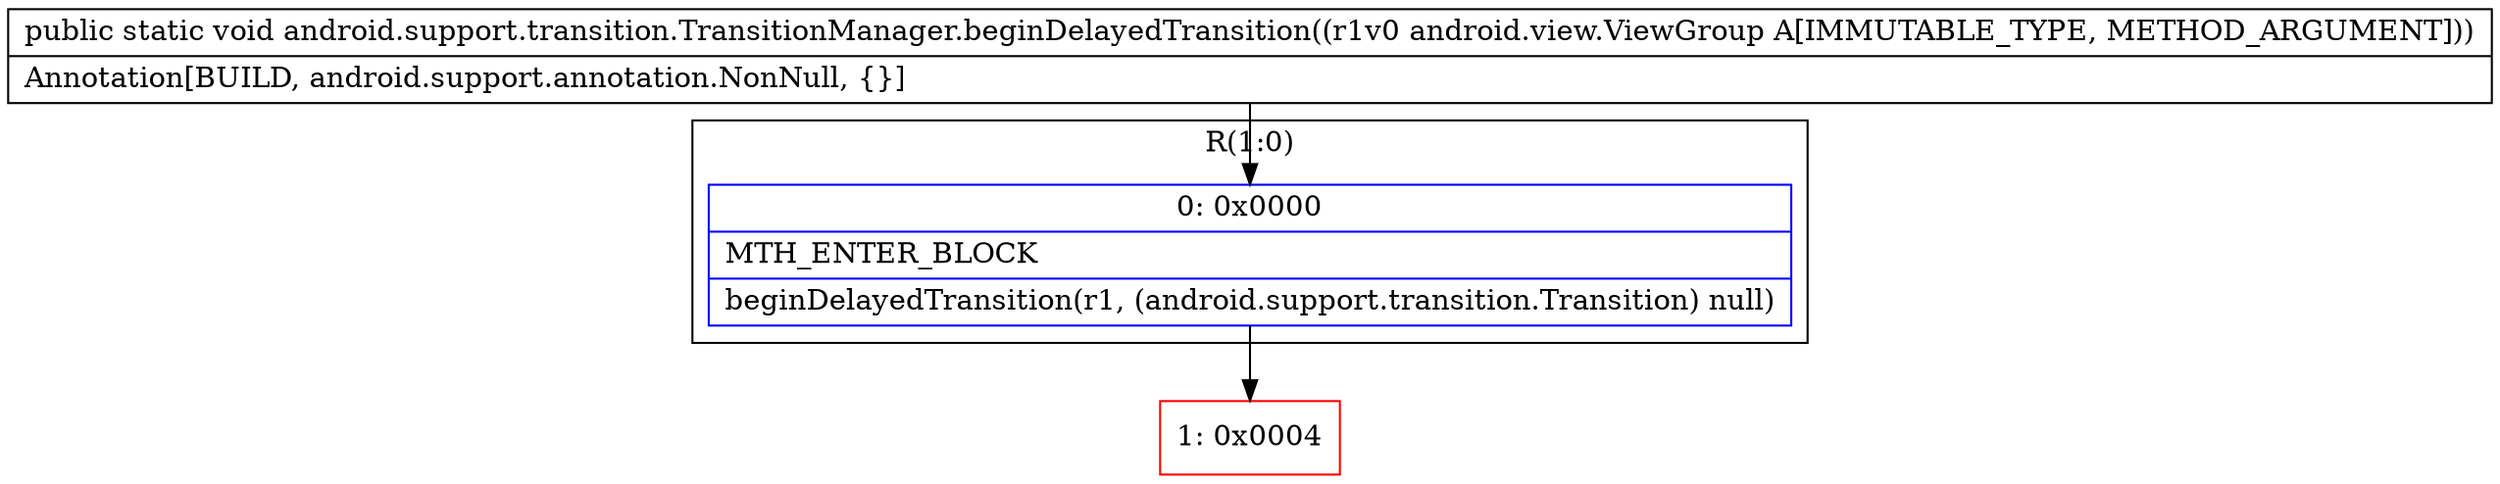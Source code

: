 digraph "CFG forandroid.support.transition.TransitionManager.beginDelayedTransition(Landroid\/view\/ViewGroup;)V" {
subgraph cluster_Region_396500250 {
label = "R(1:0)";
node [shape=record,color=blue];
Node_0 [shape=record,label="{0\:\ 0x0000|MTH_ENTER_BLOCK\l|beginDelayedTransition(r1, (android.support.transition.Transition) null)\l}"];
}
Node_1 [shape=record,color=red,label="{1\:\ 0x0004}"];
MethodNode[shape=record,label="{public static void android.support.transition.TransitionManager.beginDelayedTransition((r1v0 android.view.ViewGroup A[IMMUTABLE_TYPE, METHOD_ARGUMENT]))  | Annotation[BUILD, android.support.annotation.NonNull, \{\}]\l}"];
MethodNode -> Node_0;
Node_0 -> Node_1;
}


